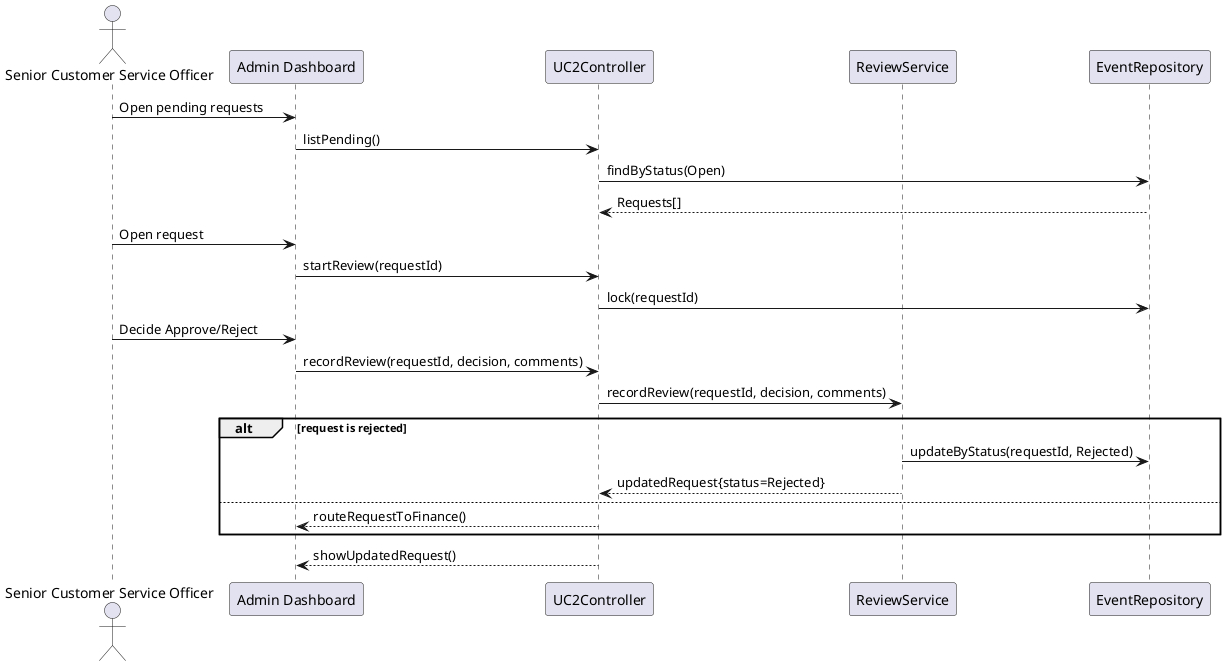 @startuml
actor "Senior Customer Service Officer" as SCSO
participant "Admin Dashboard" as UI
participant "UC2Controller" as UC2
participant "ReviewService" as Svc
participant "EventRepository" as Repo
SCSO -> UI: Open pending requests
UI -> UC2: listPending()
UC2 -> Repo: findByStatus(Open)
Repo --> UC2: Requests[]
SCSO -> UI: Open request
UI -> UC2: startReview(requestId)
UC2 -> Repo: lock(requestId)
SCSO -> UI: Decide Approve/Reject
UI -> UC2: recordReview(requestId, decision, comments)
UC2 -> Svc: recordReview(requestId, decision, comments)
alt request is rejected
  Svc -> Repo: updateByStatus(requestId, Rejected)
  Svc --> UC2: updatedRequest{status=Rejected}
else
  UC2 --> UI: routeRequestToFinance()
end
UC2 --> UI: showUpdatedRequest()
@enduml